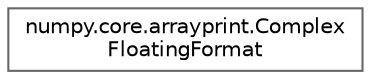 digraph "Graphical Class Hierarchy"
{
 // LATEX_PDF_SIZE
  bgcolor="transparent";
  edge [fontname=Helvetica,fontsize=10,labelfontname=Helvetica,labelfontsize=10];
  node [fontname=Helvetica,fontsize=10,shape=box,height=0.2,width=0.4];
  rankdir="LR";
  Node0 [id="Node000000",label="numpy.core.arrayprint.Complex\lFloatingFormat",height=0.2,width=0.4,color="grey40", fillcolor="white", style="filled",URL="$d8/dc0/classnumpy_1_1core_1_1arrayprint_1_1ComplexFloatingFormat.html",tooltip=" "];
}
